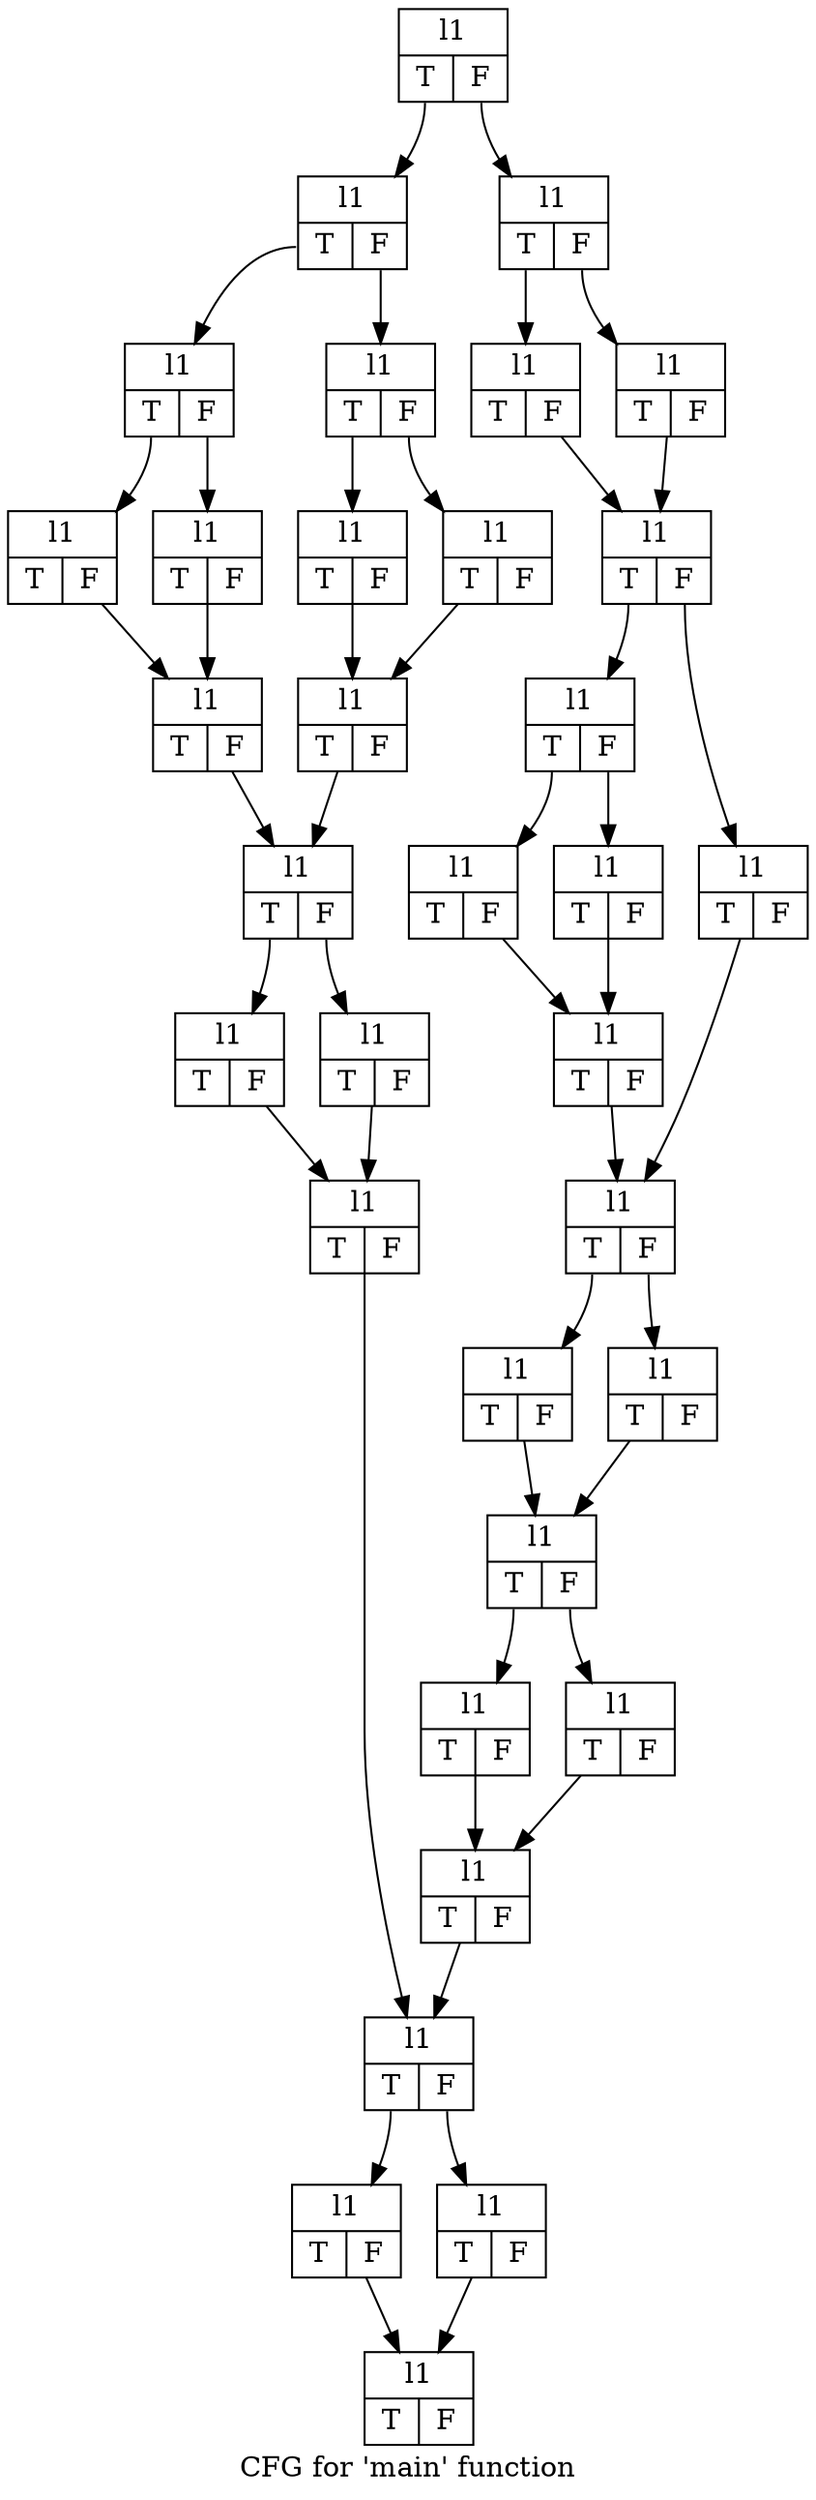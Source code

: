 digraph "CFG for 'main' function" {
	label="CFG for 'main' function";

	Node0x56157c3fd800 [shape=record,label="{l1|{<s0>T|<s1>F}}"];
	Node0x56157c3fd800:s0 -> Node0x56157c3feb10;
	Node0x56157c3fd800:s1 -> Node0x56157c3feb60;
	Node0x56157c3feb10 [shape=record,label="{l1|{<s0>T|<s1>F}}"];
	Node0x56157c3feb10:s0 -> Node0x56157c3ff670;
	Node0x56157c3feb10:s1 -> Node0x56157c3ff6c0;
	Node0x56157c3ff670 [shape=record,label="{l1|{<s0>T|<s1>F}}"];
	Node0x56157c3ff670:s0 -> Node0x56157c3ff8e0;
	Node0x56157c3ff670:s1 -> Node0x56157c3ff930;
	Node0x56157c3ff8e0 [shape=record,label="{l1|{<s0>T|<s1>F}}"];
	Node0x56157c3ff8e0 -> Node0x56157c3ffcc0;
	Node0x56157c3ff930 [shape=record,label="{l1|{<s0>T|<s1>F}}"];
	Node0x56157c3ff930 -> Node0x56157c3ffcc0;
	Node0x56157c3ffcc0 [shape=record,label="{l1|{<s0>T|<s1>F}}"];
	Node0x56157c3ffcc0 -> Node0x56157c3fff40;
	Node0x56157c3ff6c0 [shape=record,label="{l1|{<s0>T|<s1>F}}"];
	Node0x56157c3ff6c0:s0 -> Node0x56157c4000c0;
	Node0x56157c3ff6c0:s1 -> Node0x56157c400110;
	Node0x56157c4000c0 [shape=record,label="{l1|{<s0>T|<s1>F}}"];
	Node0x56157c4000c0 -> Node0x56157c400340;
	Node0x56157c400110 [shape=record,label="{l1|{<s0>T|<s1>F}}"];
	Node0x56157c400110 -> Node0x56157c400340;
	Node0x56157c400340 [shape=record,label="{l1|{<s0>T|<s1>F}}"];
	Node0x56157c400340 -> Node0x56157c3fff40;
	Node0x56157c3fff40 [shape=record,label="{l1|{<s0>T|<s1>F}}"];
	Node0x56157c3fff40:s0 -> Node0x56157c4007d0;
	Node0x56157c3fff40:s1 -> Node0x56157c400820;
	Node0x56157c4007d0 [shape=record,label="{l1|{<s0>T|<s1>F}}"];
	Node0x56157c4007d0 -> Node0x56157c400a50;
	Node0x56157c400820 [shape=record,label="{l1|{<s0>T|<s1>F}}"];
	Node0x56157c400820 -> Node0x56157c400a50;
	Node0x56157c400a50 [shape=record,label="{l1|{<s0>T|<s1>F}}"];
	Node0x56157c400a50 -> Node0x56157c400cb0;
	Node0x56157c3feb60 [shape=record,label="{l1|{<s0>T|<s1>F}}"];
	Node0x56157c3feb60:s0 -> Node0x56157c401650;
	Node0x56157c3feb60:s1 -> Node0x56157c4016a0;
	Node0x56157c401650 [shape=record,label="{l1|{<s0>T|<s1>F}}"];
	Node0x56157c401650 -> Node0x56157c4018d0;
	Node0x56157c4016a0 [shape=record,label="{l1|{<s0>T|<s1>F}}"];
	Node0x56157c4016a0 -> Node0x56157c4018d0;
	Node0x56157c4018d0 [shape=record,label="{l1|{<s0>T|<s1>F}}"];
	Node0x56157c4018d0:s0 -> Node0x56157c402310;
	Node0x56157c4018d0:s1 -> Node0x56157c402360;
	Node0x56157c402310 [shape=record,label="{l1|{<s0>T|<s1>F}}"];
	Node0x56157c402310:s0 -> Node0x56157c402510;
	Node0x56157c402310:s1 -> Node0x56157c402560;
	Node0x56157c402510 [shape=record,label="{l1|{<s0>T|<s1>F}}"];
	Node0x56157c402510 -> Node0x56157c402790;
	Node0x56157c402560 [shape=record,label="{l1|{<s0>T|<s1>F}}"];
	Node0x56157c402560 -> Node0x56157c402790;
	Node0x56157c402790 [shape=record,label="{l1|{<s0>T|<s1>F}}"];
	Node0x56157c402790 -> Node0x56157c4029f0;
	Node0x56157c402360 [shape=record,label="{l1|{<s0>T|<s1>F}}"];
	Node0x56157c402360 -> Node0x56157c4029f0;
	Node0x56157c4029f0 [shape=record,label="{l1|{<s0>T|<s1>F}}"];
	Node0x56157c4029f0:s0 -> Node0x56157c403460;
	Node0x56157c4029f0:s1 -> Node0x56157c4034b0;
	Node0x56157c403460 [shape=record,label="{l1|{<s0>T|<s1>F}}"];
	Node0x56157c403460 -> Node0x56157c4036e0;
	Node0x56157c4034b0 [shape=record,label="{l1|{<s0>T|<s1>F}}"];
	Node0x56157c4034b0 -> Node0x56157c4036e0;
	Node0x56157c4036e0 [shape=record,label="{l1|{<s0>T|<s1>F}}"];
	Node0x56157c4036e0:s0 -> Node0x56157c403a10;
	Node0x56157c4036e0:s1 -> Node0x56157c403a60;
	Node0x56157c403a10 [shape=record,label="{l1|{<s0>T|<s1>F}}"];
	Node0x56157c403a10 -> Node0x56157c403c90;
	Node0x56157c403a60 [shape=record,label="{l1|{<s0>T|<s1>F}}"];
	Node0x56157c403a60 -> Node0x56157c403c90;
	Node0x56157c403c90 [shape=record,label="{l1|{<s0>T|<s1>F}}"];
	Node0x56157c403c90 -> Node0x56157c400cb0;
	Node0x56157c400cb0 [shape=record,label="{l1|{<s0>T|<s1>F}}"];
	Node0x56157c400cb0:s0 -> Node0x56157c404830;
	Node0x56157c400cb0:s1 -> Node0x56157c404880;
	Node0x56157c404830 [shape=record,label="{l1|{<s0>T|<s1>F}}"];
	Node0x56157c404830 -> Node0x56157c404ab0;
	Node0x56157c404880 [shape=record,label="{l1|{<s0>T|<s1>F}}"];
	Node0x56157c404880 -> Node0x56157c404ab0;
	Node0x56157c404ab0 [shape=record,label="{l1|{<s0>T|<s1>F}}"];
}
